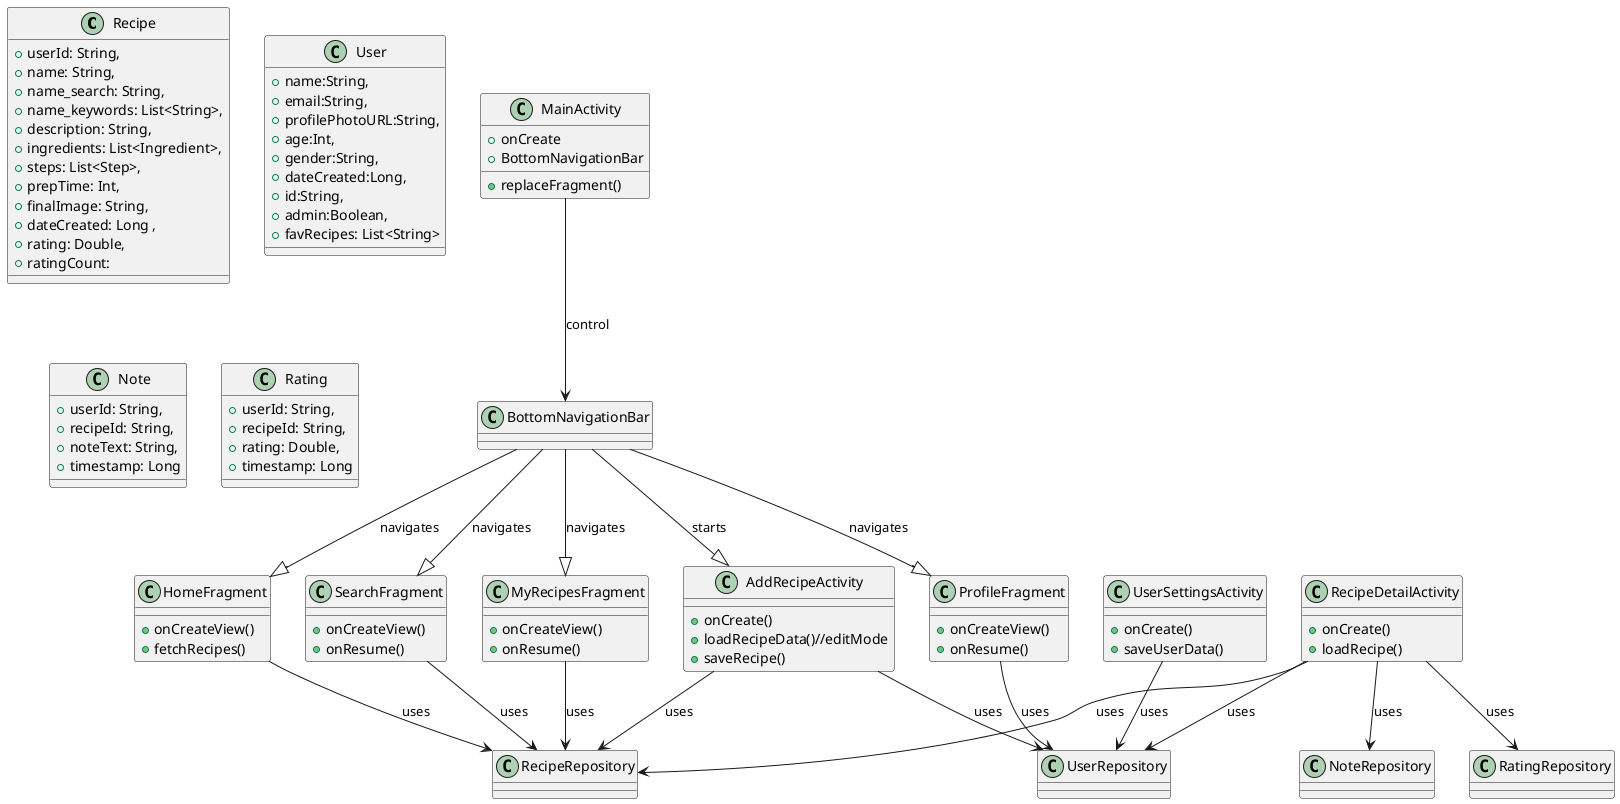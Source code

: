 @startuml Nezafoodaj

class Recipe{
    +userId: String,
    +name: String,
    +name_search: String,
    +name_keywords: List<String>,
    +description: String,
    +ingredients: List<Ingredient>,
    +steps: List<Step>,
    +prepTime: Int,
    +finalImage: String,
    +dateCreated: Long ,
    +rating: Double,
    +ratingCount:
}
class User{
    +name:String,
    +email:String,
    +profilePhotoURL:String,
    +age:Int,
    +gender:String,
    +dateCreated:Long,
    +id:String,
    +admin:Boolean,
    +favRecipes: List<String>
}
class Note{
    +userId: String,
    +recipeId: String,
    +noteText: String,
    +timestamp: Long
}
class Rating{
    +userId: String,
    +recipeId: String,
    +rating: Double,
    +timestamp: Long
}
class MainActivity {
    +onCreate
    +BottomNavigationBar
    +replaceFragment()
}

class HomeFragment {
  +onCreateView()
  +fetchRecipes()
}

class SearchFragment {
  +onCreateView()
  +onResume()
}

class MyRecipesFragment {
  +onCreateView()
  +onResume()
}
class ProfileFragment {
  +onCreateView()
  +onResume()
}

class AddRecipeActivity {
  +onCreate()
  +loadRecipeData()//editMode
  +saveRecipe()
}
class RecipeDetailActivity {
  +onCreate()
  +loadRecipe()
}
class UserSettingsActivity{
    +onCreate()
    +saveUserData()
}

' Relationships
MainActivity --> BottomNavigationBar : control

' Show navigation between fragments
BottomNavigationBar --|> HomeFragment : navigates
BottomNavigationBar --|> SearchFragment : navigates
BottomNavigationBar --|> MyRecipesFragment: navigates
BottomNavigationBar --|> ProfileFragment: navigates
BottomNavigationBar --|> AddRecipeActivity: starts

HomeFragment --> RecipeRepository: uses
SearchFragment --> RecipeRepository: uses
MyRecipesFragment --> RecipeRepository: uses

ProfileFragment --> UserRepository:uses
AddRecipeActivity --> RecipeRepository: uses
AddRecipeActivity --> UserRepository: uses

RecipeDetailActivity --> RecipeRepository: uses
RecipeDetailActivity --> UserRepository: uses
RecipeDetailActivity --> NoteRepository: uses
RecipeDetailActivity --> RatingRepository: uses

UserSettingsActivity --> UserRepository: uses

@enduml
